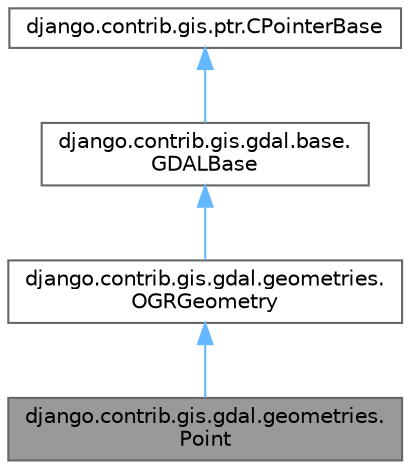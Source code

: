 digraph "django.contrib.gis.gdal.geometries.Point"
{
 // LATEX_PDF_SIZE
  bgcolor="transparent";
  edge [fontname=Helvetica,fontsize=10,labelfontname=Helvetica,labelfontsize=10];
  node [fontname=Helvetica,fontsize=10,shape=box,height=0.2,width=0.4];
  Node1 [id="Node000001",label="django.contrib.gis.gdal.geometries.\lPoint",height=0.2,width=0.4,color="gray40", fillcolor="grey60", style="filled", fontcolor="black",tooltip=" "];
  Node2 -> Node1 [id="edge4_Node000001_Node000002",dir="back",color="steelblue1",style="solid",tooltip=" "];
  Node2 [id="Node000002",label="django.contrib.gis.gdal.geometries.\lOGRGeometry",height=0.2,width=0.4,color="gray40", fillcolor="white", style="filled",URL="$classdjango_1_1contrib_1_1gis_1_1gdal_1_1geometries_1_1OGRGeometry.html",tooltip=" "];
  Node3 -> Node2 [id="edge5_Node000002_Node000003",dir="back",color="steelblue1",style="solid",tooltip=" "];
  Node3 [id="Node000003",label="django.contrib.gis.gdal.base.\lGDALBase",height=0.2,width=0.4,color="gray40", fillcolor="white", style="filled",URL="$classdjango_1_1contrib_1_1gis_1_1gdal_1_1base_1_1GDALBase.html",tooltip=" "];
  Node4 -> Node3 [id="edge6_Node000003_Node000004",dir="back",color="steelblue1",style="solid",tooltip=" "];
  Node4 [id="Node000004",label="django.contrib.gis.ptr.CPointerBase",height=0.2,width=0.4,color="gray40", fillcolor="white", style="filled",URL="$classdjango_1_1contrib_1_1gis_1_1ptr_1_1CPointerBase.html",tooltip=" "];
}
